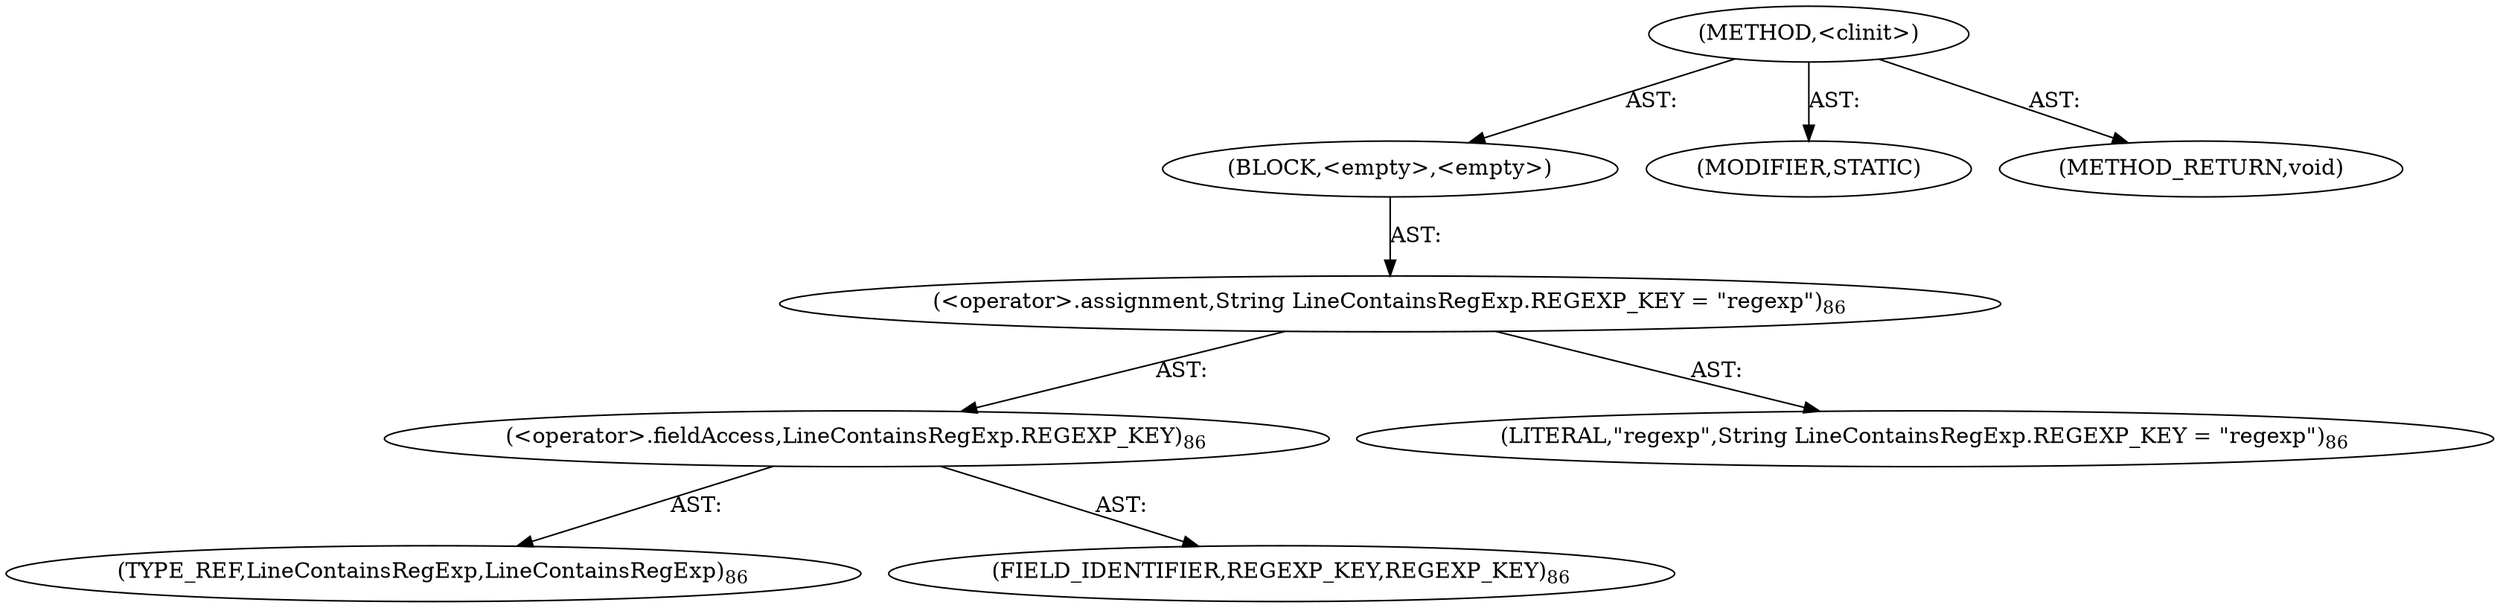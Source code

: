 digraph "&lt;clinit&gt;" {  
"111669149704" [label = <(METHOD,&lt;clinit&gt;)> ]
"25769803798" [label = <(BLOCK,&lt;empty&gt;,&lt;empty&gt;)> ]
"30064771171" [label = <(&lt;operator&gt;.assignment,String LineContainsRegExp.REGEXP_KEY = &quot;regexp&quot;)<SUB>86</SUB>> ]
"30064771172" [label = <(&lt;operator&gt;.fieldAccess,LineContainsRegExp.REGEXP_KEY)<SUB>86</SUB>> ]
"180388626434" [label = <(TYPE_REF,LineContainsRegExp,LineContainsRegExp)<SUB>86</SUB>> ]
"55834574875" [label = <(FIELD_IDENTIFIER,REGEXP_KEY,REGEXP_KEY)<SUB>86</SUB>> ]
"90194313233" [label = <(LITERAL,&quot;regexp&quot;,String LineContainsRegExp.REGEXP_KEY = &quot;regexp&quot;)<SUB>86</SUB>> ]
"133143986196" [label = <(MODIFIER,STATIC)> ]
"128849018888" [label = <(METHOD_RETURN,void)> ]
  "111669149704" -> "25769803798"  [ label = "AST: "] 
  "111669149704" -> "133143986196"  [ label = "AST: "] 
  "111669149704" -> "128849018888"  [ label = "AST: "] 
  "25769803798" -> "30064771171"  [ label = "AST: "] 
  "30064771171" -> "30064771172"  [ label = "AST: "] 
  "30064771171" -> "90194313233"  [ label = "AST: "] 
  "30064771172" -> "180388626434"  [ label = "AST: "] 
  "30064771172" -> "55834574875"  [ label = "AST: "] 
}
